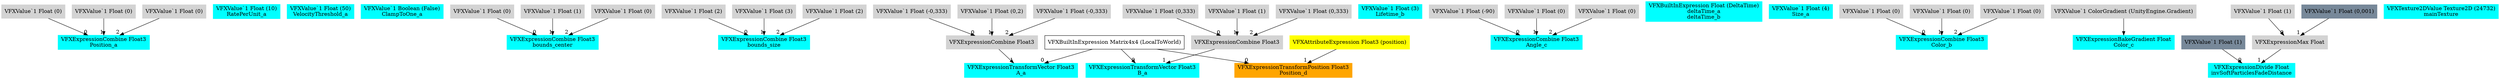 digraph G {
node0 [shape="box" color="cyan" style="filled" label="VFXExpressionCombine Float3
Position_a"]
node1 [shape="box" color="lightgray" style="filled" label="VFXValue`1 Float (0)"]
node2 [shape="box" color="lightgray" style="filled" label="VFXValue`1 Float (0)"]
node3 [shape="box" color="lightgray" style="filled" label="VFXValue`1 Float (0)"]
node4 [shape="box" color="cyan" style="filled" label="VFXValue`1 Float (10)
RatePerUnit_a"]
node5 [shape="box" color="cyan" style="filled" label="VFXValue`1 Float (50)
VelocityThreshold_a"]
node6 [shape="box" color="cyan" style="filled" label="VFXValue`1 Boolean (False)
ClampToOne_a"]
node7 [shape="box" color="cyan" style="filled" label="VFXExpressionCombine Float3
bounds_center"]
node8 [shape="box" color="lightgray" style="filled" label="VFXValue`1 Float (0)"]
node9 [shape="box" color="lightgray" style="filled" label="VFXValue`1 Float (1)"]
node10 [shape="box" color="lightgray" style="filled" label="VFXValue`1 Float (0)"]
node11 [shape="box" color="cyan" style="filled" label="VFXExpressionCombine Float3
bounds_size"]
node12 [shape="box" color="lightgray" style="filled" label="VFXValue`1 Float (2)"]
node13 [shape="box" color="lightgray" style="filled" label="VFXValue`1 Float (3)"]
node14 [shape="box" color="lightgray" style="filled" label="VFXValue`1 Float (2)"]
node15 [shape="box" color="cyan" style="filled" label="VFXExpressionTransformVector Float3
A_a"]
node16 [shape="box" label="VFXBuiltInExpression Matrix4x4 (LocalToWorld)"]
node17 [shape="box" color="lightgray" style="filled" label="VFXExpressionCombine Float3"]
node18 [shape="box" color="lightgray" style="filled" label="VFXValue`1 Float (-0,333)"]
node19 [shape="box" color="lightgray" style="filled" label="VFXValue`1 Float (0,2)"]
node20 [shape="box" color="lightgray" style="filled" label="VFXValue`1 Float (-0,333)"]
node21 [shape="box" color="cyan" style="filled" label="VFXExpressionTransformVector Float3
B_a"]
node22 [shape="box" color="lightgray" style="filled" label="VFXExpressionCombine Float3"]
node23 [shape="box" color="lightgray" style="filled" label="VFXValue`1 Float (0,333)"]
node24 [shape="box" color="lightgray" style="filled" label="VFXValue`1 Float (1)"]
node25 [shape="box" color="lightgray" style="filled" label="VFXValue`1 Float (0,333)"]
node26 [shape="box" color="cyan" style="filled" label="VFXValue`1 Float (3)
Lifetime_b"]
node27 [shape="box" color="cyan" style="filled" label="VFXExpressionCombine Float3
Angle_c"]
node28 [shape="box" color="lightgray" style="filled" label="VFXValue`1 Float (-90)"]
node29 [shape="box" color="lightgray" style="filled" label="VFXValue`1 Float (0)"]
node30 [shape="box" color="lightgray" style="filled" label="VFXValue`1 Float (0)"]
node31 [shape="box" color="orange" style="filled" label="VFXExpressionTransformPosition Float3
Position_d"]
node32 [shape="box" color="yellow" style="filled" label="VFXAttributeExpression Float3 (position)"]
node33 [shape="box" color="cyan" style="filled" label="VFXBuiltInExpression Float (DeltaTime)
deltaTime_a
deltaTime_b"]
node34 [shape="box" color="cyan" style="filled" label="VFXValue`1 Float (4)
Size_a"]
node35 [shape="box" color="cyan" style="filled" label="VFXExpressionCombine Float3
Color_b"]
node36 [shape="box" color="lightgray" style="filled" label="VFXValue`1 Float (0)"]
node37 [shape="box" color="lightgray" style="filled" label="VFXValue`1 Float (0)"]
node38 [shape="box" color="lightgray" style="filled" label="VFXValue`1 Float (0)"]
node39 [shape="box" color="cyan" style="filled" label="VFXExpressionBakeGradient Float
Color_c"]
node40 [shape="box" color="lightgray" style="filled" label="VFXValue`1 ColorGradient (UnityEngine.Gradient)"]
node41 [shape="box" color="cyan" style="filled" label="VFXExpressionDivide Float
invSoftParticlesFadeDistance"]
node42 [shape="box" color="lightslategray" style="filled" label="VFXValue`1 Float (1)"]
node43 [shape="box" color="lightgray" style="filled" label="VFXExpressionMax Float"]
node44 [shape="box" color="lightgray" style="filled" label="VFXValue`1 Float (1)"]
node45 [shape="box" color="lightslategray" style="filled" label="VFXValue`1 Float (0,001)"]
node46 [shape="box" color="cyan" style="filled" label="VFXTexture2DValue Texture2D (24732)
mainTexture"]
node1 -> node0 [headlabel="0"]
node2 -> node0 [headlabel="1"]
node3 -> node0 [headlabel="2"]
node8 -> node7 [headlabel="0"]
node9 -> node7 [headlabel="1"]
node10 -> node7 [headlabel="2"]
node12 -> node11 [headlabel="0"]
node13 -> node11 [headlabel="1"]
node14 -> node11 [headlabel="2"]
node16 -> node15 [headlabel="0"]
node17 -> node15 [headlabel="1"]
node18 -> node17 [headlabel="0"]
node19 -> node17 [headlabel="1"]
node20 -> node17 [headlabel="2"]
node16 -> node21 [headlabel="0"]
node22 -> node21 [headlabel="1"]
node23 -> node22 [headlabel="0"]
node24 -> node22 [headlabel="1"]
node25 -> node22 [headlabel="2"]
node28 -> node27 [headlabel="0"]
node29 -> node27 [headlabel="1"]
node30 -> node27 [headlabel="2"]
node16 -> node31 [headlabel="0"]
node32 -> node31 [headlabel="1"]
node36 -> node35 [headlabel="0"]
node37 -> node35 [headlabel="1"]
node38 -> node35 [headlabel="2"]
node40 -> node39 
node42 -> node41 [headlabel="0"]
node43 -> node41 [headlabel="1"]
node44 -> node43 [headlabel="0"]
node45 -> node43 [headlabel="1"]
}
